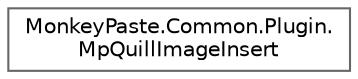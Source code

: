 digraph "Graphical Class Hierarchy"
{
 // LATEX_PDF_SIZE
  bgcolor="transparent";
  edge [fontname=Helvetica,fontsize=10,labelfontname=Helvetica,labelfontsize=10];
  node [fontname=Helvetica,fontsize=10,shape=box,height=0.2,width=0.4];
  rankdir="LR";
  Node0 [id="Node000000",label="MonkeyPaste.Common.Plugin.\lMpQuillImageInsert",height=0.2,width=0.4,color="grey40", fillcolor="white", style="filled",URL="$class_monkey_paste_1_1_common_1_1_plugin_1_1_mp_quill_image_insert.html",tooltip=" "];
}
